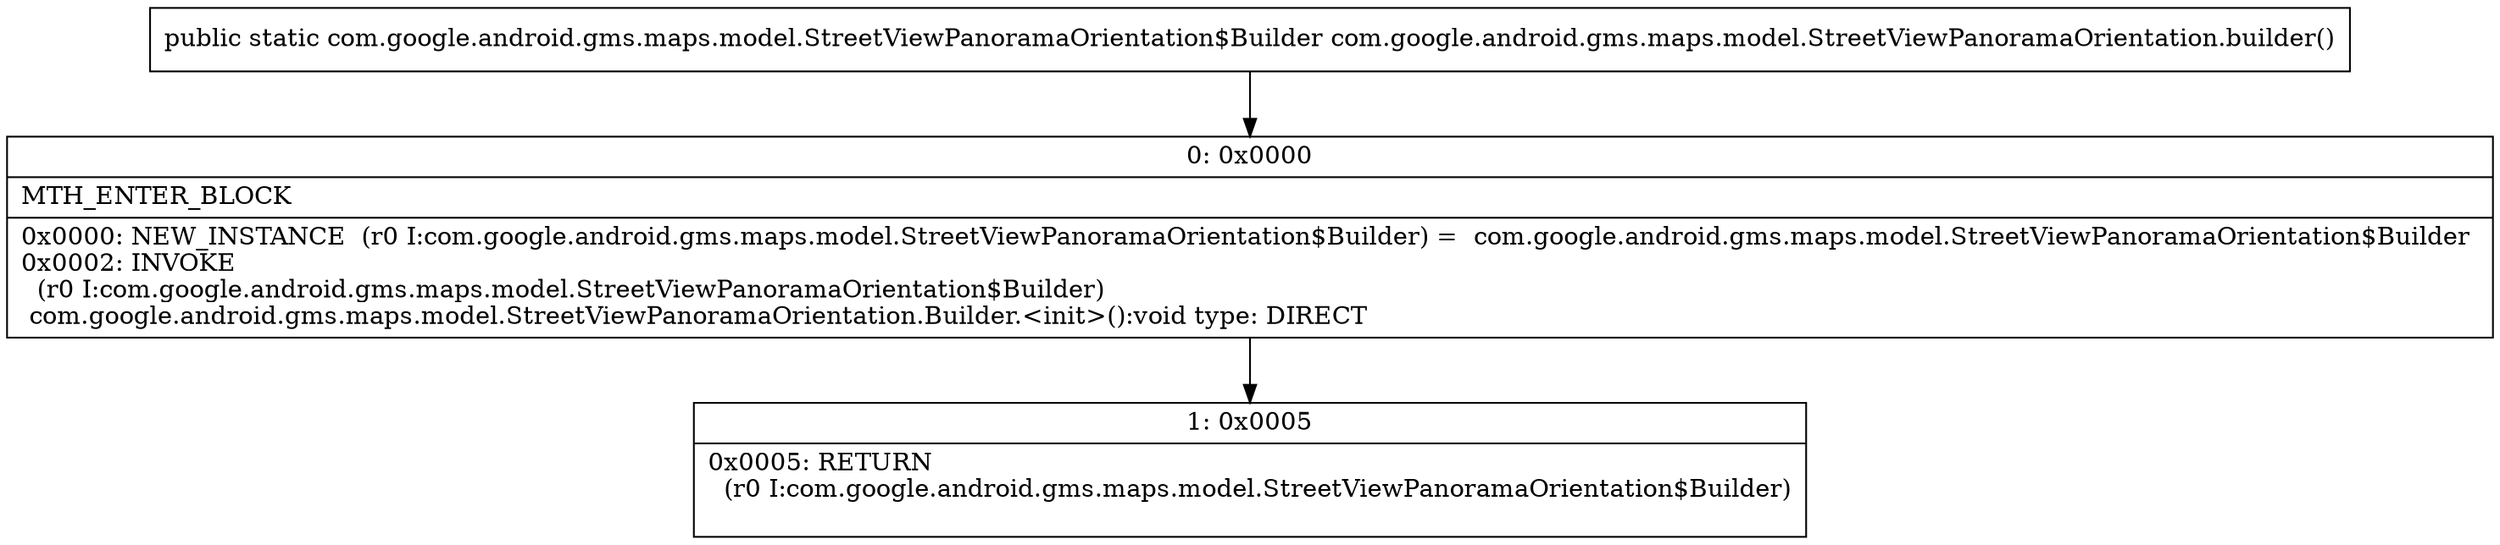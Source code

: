 digraph "CFG forcom.google.android.gms.maps.model.StreetViewPanoramaOrientation.builder()Lcom\/google\/android\/gms\/maps\/model\/StreetViewPanoramaOrientation$Builder;" {
Node_0 [shape=record,label="{0\:\ 0x0000|MTH_ENTER_BLOCK\l|0x0000: NEW_INSTANCE  (r0 I:com.google.android.gms.maps.model.StreetViewPanoramaOrientation$Builder) =  com.google.android.gms.maps.model.StreetViewPanoramaOrientation$Builder \l0x0002: INVOKE  \l  (r0 I:com.google.android.gms.maps.model.StreetViewPanoramaOrientation$Builder)\l com.google.android.gms.maps.model.StreetViewPanoramaOrientation.Builder.\<init\>():void type: DIRECT \l}"];
Node_1 [shape=record,label="{1\:\ 0x0005|0x0005: RETURN  \l  (r0 I:com.google.android.gms.maps.model.StreetViewPanoramaOrientation$Builder)\l \l}"];
MethodNode[shape=record,label="{public static com.google.android.gms.maps.model.StreetViewPanoramaOrientation$Builder com.google.android.gms.maps.model.StreetViewPanoramaOrientation.builder() }"];
MethodNode -> Node_0;
Node_0 -> Node_1;
}

